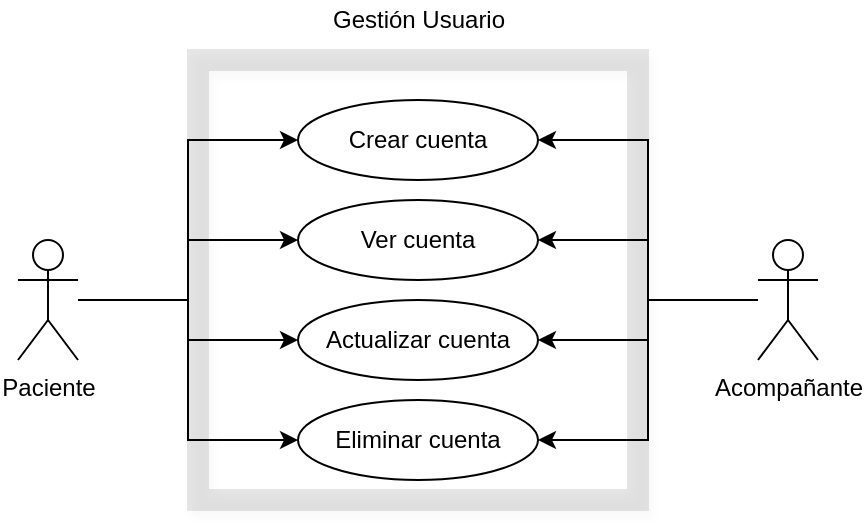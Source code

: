 <mxfile version="14.6.0" type="github">
  <diagram id="C5RBs43oDa-KdzZeNtuy" name="Page-1">
    <mxGraphModel dx="782" dy="443" grid="1" gridSize="10" guides="1" tooltips="1" connect="1" arrows="1" fold="1" page="1" pageScale="1" pageWidth="827" pageHeight="1169" math="0" shadow="0">
      <root>
        <mxCell id="WIyWlLk6GJQsqaUBKTNV-0" />
        <mxCell id="WIyWlLk6GJQsqaUBKTNV-1" parent="WIyWlLk6GJQsqaUBKTNV-0" />
        <mxCell id="Rd7dpu6JHqePPb8xNzWT-22" style="edgeStyle=orthogonalEdgeStyle;rounded=0;orthogonalLoop=1;jettySize=auto;html=1;entryX=0;entryY=0.5;entryDx=0;entryDy=0;shadow=0;sketch=0;" edge="1" parent="WIyWlLk6GJQsqaUBKTNV-1" source="Rd7dpu6JHqePPb8xNzWT-0" target="Rd7dpu6JHqePPb8xNzWT-12">
          <mxGeometry relative="1" as="geometry" />
        </mxCell>
        <mxCell id="Rd7dpu6JHqePPb8xNzWT-23" style="edgeStyle=orthogonalEdgeStyle;rounded=0;sketch=0;orthogonalLoop=1;jettySize=auto;html=1;entryX=0;entryY=0.5;entryDx=0;entryDy=0;shadow=0;" edge="1" parent="WIyWlLk6GJQsqaUBKTNV-1" source="Rd7dpu6JHqePPb8xNzWT-0" target="Rd7dpu6JHqePPb8xNzWT-13">
          <mxGeometry relative="1" as="geometry" />
        </mxCell>
        <mxCell id="Rd7dpu6JHqePPb8xNzWT-24" style="edgeStyle=orthogonalEdgeStyle;rounded=0;sketch=0;orthogonalLoop=1;jettySize=auto;html=1;entryX=0;entryY=0.5;entryDx=0;entryDy=0;shadow=0;" edge="1" parent="WIyWlLk6GJQsqaUBKTNV-1" source="Rd7dpu6JHqePPb8xNzWT-0" target="Rd7dpu6JHqePPb8xNzWT-14">
          <mxGeometry relative="1" as="geometry" />
        </mxCell>
        <mxCell id="Rd7dpu6JHqePPb8xNzWT-25" style="edgeStyle=orthogonalEdgeStyle;rounded=0;sketch=0;orthogonalLoop=1;jettySize=auto;html=1;entryX=0;entryY=0.5;entryDx=0;entryDy=0;shadow=0;" edge="1" parent="WIyWlLk6GJQsqaUBKTNV-1" source="Rd7dpu6JHqePPb8xNzWT-0" target="Rd7dpu6JHqePPb8xNzWT-16">
          <mxGeometry relative="1" as="geometry" />
        </mxCell>
        <mxCell id="Rd7dpu6JHqePPb8xNzWT-0" value="Paciente" style="shape=umlActor;verticalLabelPosition=bottom;verticalAlign=top;html=1;outlineConnect=0;" vertex="1" parent="WIyWlLk6GJQsqaUBKTNV-1">
          <mxGeometry x="180" y="730" width="30" height="60" as="geometry" />
        </mxCell>
        <mxCell id="Rd7dpu6JHqePPb8xNzWT-26" style="edgeStyle=orthogonalEdgeStyle;rounded=0;sketch=0;orthogonalLoop=1;jettySize=auto;html=1;entryX=1;entryY=0.5;entryDx=0;entryDy=0;shadow=0;" edge="1" parent="WIyWlLk6GJQsqaUBKTNV-1" source="Rd7dpu6JHqePPb8xNzWT-1" target="Rd7dpu6JHqePPb8xNzWT-12">
          <mxGeometry relative="1" as="geometry" />
        </mxCell>
        <mxCell id="Rd7dpu6JHqePPb8xNzWT-27" style="edgeStyle=orthogonalEdgeStyle;rounded=0;sketch=0;orthogonalLoop=1;jettySize=auto;html=1;shadow=0;" edge="1" parent="WIyWlLk6GJQsqaUBKTNV-1" source="Rd7dpu6JHqePPb8xNzWT-1" target="Rd7dpu6JHqePPb8xNzWT-13">
          <mxGeometry relative="1" as="geometry" />
        </mxCell>
        <mxCell id="Rd7dpu6JHqePPb8xNzWT-28" style="edgeStyle=orthogonalEdgeStyle;rounded=0;sketch=0;orthogonalLoop=1;jettySize=auto;html=1;entryX=1;entryY=0.5;entryDx=0;entryDy=0;shadow=0;" edge="1" parent="WIyWlLk6GJQsqaUBKTNV-1" source="Rd7dpu6JHqePPb8xNzWT-1" target="Rd7dpu6JHqePPb8xNzWT-14">
          <mxGeometry relative="1" as="geometry" />
        </mxCell>
        <mxCell id="Rd7dpu6JHqePPb8xNzWT-1" value="Acompañante" style="shape=umlActor;verticalLabelPosition=bottom;verticalAlign=top;html=1;outlineConnect=0;" vertex="1" parent="WIyWlLk6GJQsqaUBKTNV-1">
          <mxGeometry x="550" y="730" width="30" height="60" as="geometry" />
        </mxCell>
        <mxCell id="Rd7dpu6JHqePPb8xNzWT-10" value="Gestión Usuario" style="text;html=1;align=center;verticalAlign=middle;resizable=0;points=[];autosize=1;strokeColor=none;" vertex="1" parent="WIyWlLk6GJQsqaUBKTNV-1">
          <mxGeometry x="330" y="610" width="100" height="20" as="geometry" />
        </mxCell>
        <mxCell id="Rd7dpu6JHqePPb8xNzWT-11" value="" style="whiteSpace=wrap;html=1;aspect=fixed;opacity=10;glass=0;shadow=1;strokeWidth=11;rounded=0;sketch=0;perimeterSpacing=50;gradientDirection=west;fillColor=none;" vertex="1" parent="WIyWlLk6GJQsqaUBKTNV-1">
          <mxGeometry x="270" y="640" width="220" height="220" as="geometry" />
        </mxCell>
        <mxCell id="Rd7dpu6JHqePPb8xNzWT-12" value="Crear cuenta" style="ellipse;whiteSpace=wrap;html=1;" vertex="1" parent="WIyWlLk6GJQsqaUBKTNV-1">
          <mxGeometry x="320" y="660" width="120" height="40" as="geometry" />
        </mxCell>
        <mxCell id="Rd7dpu6JHqePPb8xNzWT-13" value="Ver cuenta" style="ellipse;whiteSpace=wrap;html=1;" vertex="1" parent="WIyWlLk6GJQsqaUBKTNV-1">
          <mxGeometry x="320" y="710" width="120" height="40" as="geometry" />
        </mxCell>
        <mxCell id="Rd7dpu6JHqePPb8xNzWT-14" value="Actualizar cuenta" style="ellipse;whiteSpace=wrap;html=1;" vertex="1" parent="WIyWlLk6GJQsqaUBKTNV-1">
          <mxGeometry x="320" y="760" width="120" height="40" as="geometry" />
        </mxCell>
        <mxCell id="Rd7dpu6JHqePPb8xNzWT-16" value="Eliminar cuenta" style="ellipse;whiteSpace=wrap;html=1;" vertex="1" parent="WIyWlLk6GJQsqaUBKTNV-1">
          <mxGeometry x="320" y="810" width="120" height="40" as="geometry" />
        </mxCell>
        <mxCell id="Rd7dpu6JHqePPb8xNzWT-32" style="edgeStyle=orthogonalEdgeStyle;rounded=0;sketch=0;orthogonalLoop=1;jettySize=auto;html=1;entryX=1;entryY=0.5;entryDx=0;entryDy=0;shadow=0;" edge="1" parent="WIyWlLk6GJQsqaUBKTNV-1" source="Rd7dpu6JHqePPb8xNzWT-1" target="Rd7dpu6JHqePPb8xNzWT-16">
          <mxGeometry relative="1" as="geometry">
            <mxPoint x="380" y="770" as="sourcePoint" />
            <mxPoint x="490" y="840" as="targetPoint" />
          </mxGeometry>
        </mxCell>
      </root>
    </mxGraphModel>
  </diagram>
</mxfile>
